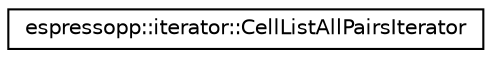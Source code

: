 digraph G
{
  edge [fontname="Helvetica",fontsize="10",labelfontname="Helvetica",labelfontsize="10"];
  node [fontname="Helvetica",fontsize="10",shape=record];
  rankdir="LR";
  Node1 [label="espressopp::iterator::CellListAllPairsIterator",height=0.2,width=0.4,color="black", fillcolor="white", style="filled",URL="$classespressopp_1_1iterator_1_1CellListAllPairsIterator.html"];
}
